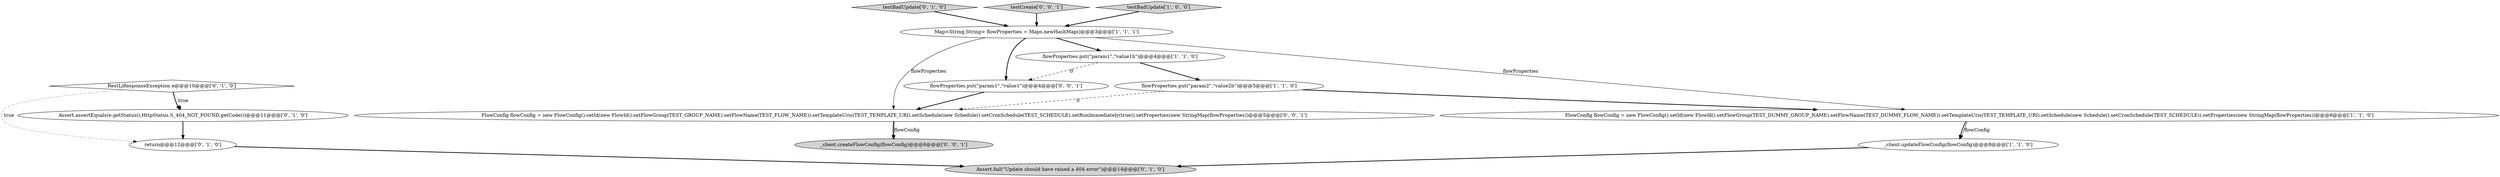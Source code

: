 digraph {
3 [style = filled, label = "flowProperties.put(\"param1\",\"value1b\")@@@4@@@['1', '1', '0']", fillcolor = white, shape = ellipse image = "AAA0AAABBB1BBB"];
6 [style = filled, label = "return@@@12@@@['0', '1', '0']", fillcolor = white, shape = ellipse image = "AAA1AAABBB2BBB"];
8 [style = filled, label = "Assert.fail(\"Update should have raised a 404 error\")@@@14@@@['0', '1', '0']", fillcolor = lightgray, shape = ellipse image = "AAA1AAABBB2BBB"];
9 [style = filled, label = "testBadUpdate['0', '1', '0']", fillcolor = lightgray, shape = diamond image = "AAA0AAABBB2BBB"];
13 [style = filled, label = "testCreate['0', '0', '1']", fillcolor = lightgray, shape = diamond image = "AAA0AAABBB3BBB"];
12 [style = filled, label = "FlowConfig flowConfig = new FlowConfig().setId(new FlowId().setFlowGroup(TEST_GROUP_NAME).setFlowName(TEST_FLOW_NAME)).setTemplateUris(TEST_TEMPLATE_URI).setSchedule(new Schedule().setCronSchedule(TEST_SCHEDULE).setRunImmediately(true)).setProperties(new StringMap(flowProperties))@@@5@@@['0', '0', '1']", fillcolor = white, shape = ellipse image = "AAA0AAABBB3BBB"];
7 [style = filled, label = "Assert.assertEquals(e.getStatus(),HttpStatus.S_404_NOT_FOUND.getCode())@@@11@@@['0', '1', '0']", fillcolor = white, shape = ellipse image = "AAA0AAABBB2BBB"];
5 [style = filled, label = "FlowConfig flowConfig = new FlowConfig().setId(new FlowId().setFlowGroup(TEST_DUMMY_GROUP_NAME).setFlowName(TEST_DUMMY_FLOW_NAME)).setTemplateUris(TEST_TEMPLATE_URI).setSchedule(new Schedule().setCronSchedule(TEST_SCHEDULE)).setProperties(new StringMap(flowProperties))@@@6@@@['1', '1', '0']", fillcolor = white, shape = ellipse image = "AAA0AAABBB1BBB"];
11 [style = filled, label = "flowProperties.put(\"param1\",\"value1\")@@@4@@@['0', '0', '1']", fillcolor = white, shape = ellipse image = "AAA0AAABBB3BBB"];
14 [style = filled, label = "_client.createFlowConfig(flowConfig)@@@6@@@['0', '0', '1']", fillcolor = lightgray, shape = ellipse image = "AAA0AAABBB3BBB"];
0 [style = filled, label = "testBadUpdate['1', '0', '0']", fillcolor = lightgray, shape = diamond image = "AAA0AAABBB1BBB"];
4 [style = filled, label = "flowProperties.put(\"param2\",\"value2b\")@@@5@@@['1', '1', '0']", fillcolor = white, shape = ellipse image = "AAA0AAABBB1BBB"];
2 [style = filled, label = "Map<String,String> flowProperties = Maps.newHashMap()@@@3@@@['1', '1', '1']", fillcolor = white, shape = ellipse image = "AAA0AAABBB1BBB"];
1 [style = filled, label = "_client.updateFlowConfig(flowConfig)@@@8@@@['1', '1', '0']", fillcolor = white, shape = ellipse image = "AAA0AAABBB1BBB"];
10 [style = filled, label = "RestLiResponseException e@@@10@@@['0', '1', '0']", fillcolor = white, shape = diamond image = "AAA0AAABBB2BBB"];
11->12 [style = bold, label=""];
4->12 [style = dashed, label="0"];
2->11 [style = bold, label=""];
12->14 [style = bold, label=""];
5->1 [style = bold, label=""];
4->5 [style = bold, label=""];
1->8 [style = bold, label=""];
7->6 [style = bold, label=""];
9->2 [style = bold, label=""];
3->11 [style = dashed, label="0"];
10->7 [style = dotted, label="true"];
6->8 [style = bold, label=""];
5->1 [style = solid, label="flowConfig"];
2->3 [style = bold, label=""];
10->7 [style = bold, label=""];
12->14 [style = solid, label="flowConfig"];
10->6 [style = dotted, label="true"];
0->2 [style = bold, label=""];
13->2 [style = bold, label=""];
2->5 [style = solid, label="flowProperties"];
2->12 [style = solid, label="flowProperties"];
3->4 [style = bold, label=""];
}
